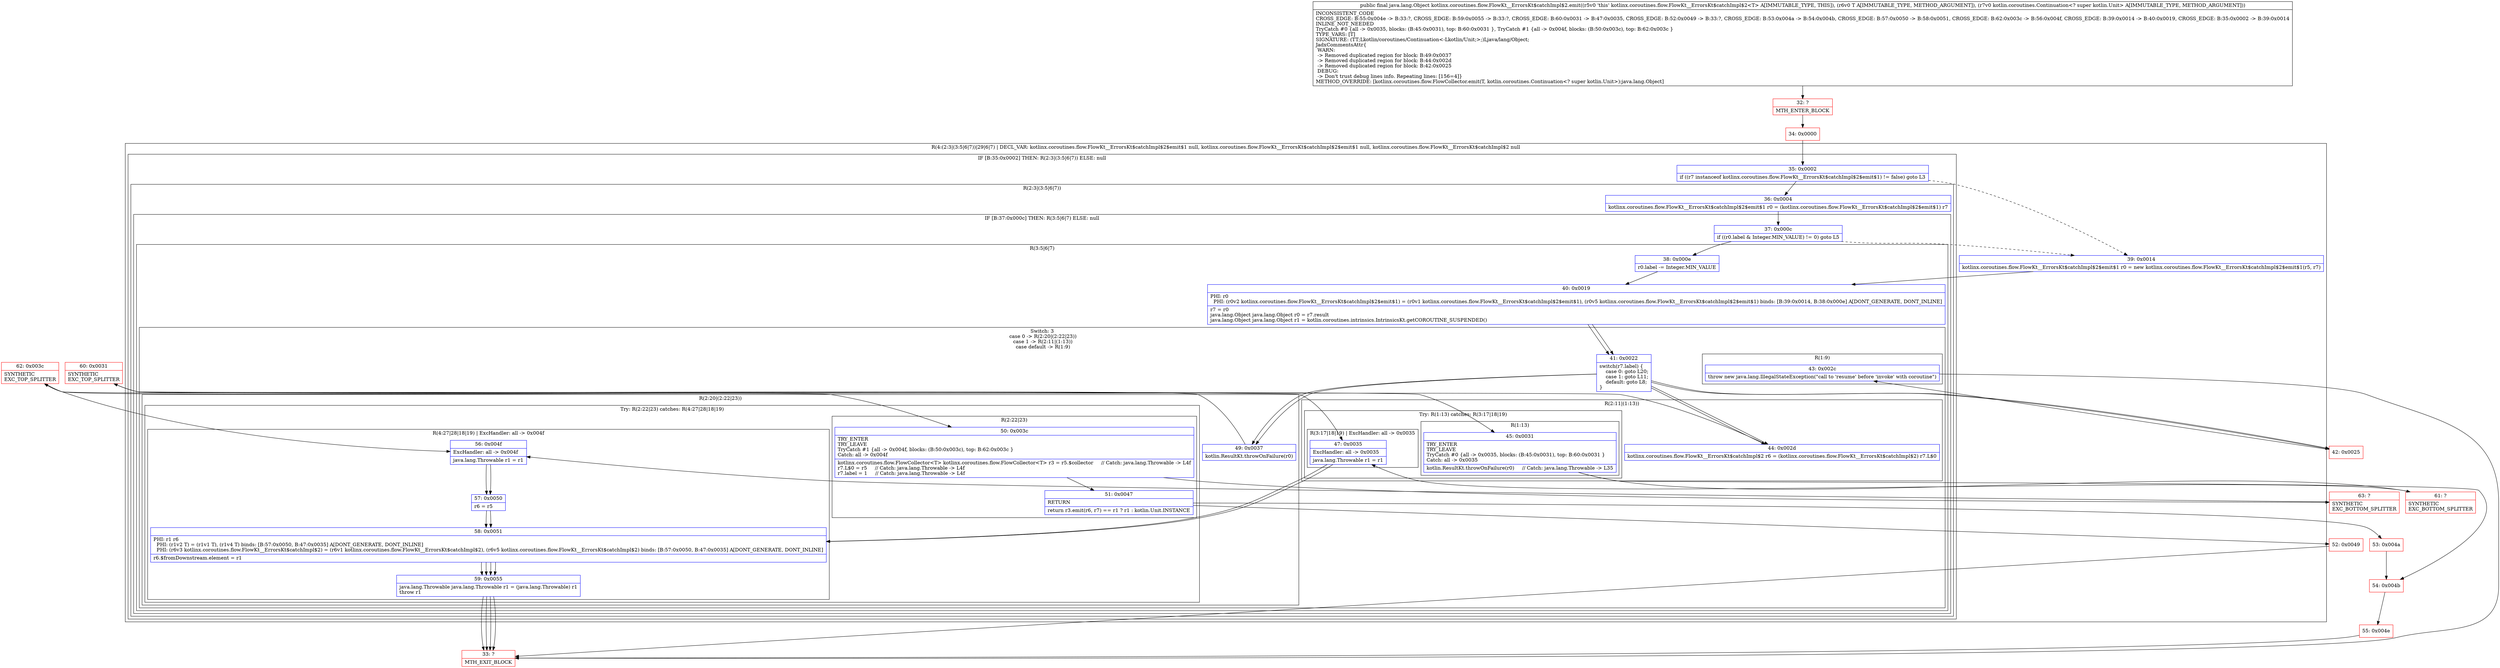 digraph "CFG forkotlinx.coroutines.flow.FlowKt__ErrorsKt$catchImpl$2.emit(Ljava\/lang\/Object;Lkotlin\/coroutines\/Continuation;)Ljava\/lang\/Object;" {
subgraph cluster_Region_956076517 {
label = "R(4:(2:3|(3:5|6|7))|29|6|7) | DECL_VAR: kotlinx.coroutines.flow.FlowKt__ErrorsKt$catchImpl$2$emit$1 null, kotlinx.coroutines.flow.FlowKt__ErrorsKt$catchImpl$2$emit$1 null, kotlinx.coroutines.flow.FlowKt__ErrorsKt$catchImpl$2 null\l";
node [shape=record,color=blue];
subgraph cluster_IfRegion_1026292869 {
label = "IF [B:35:0x0002] THEN: R(2:3|(3:5|6|7)) ELSE: null";
node [shape=record,color=blue];
Node_35 [shape=record,label="{35\:\ 0x0002|if ((r7 instanceof kotlinx.coroutines.flow.FlowKt__ErrorsKt$catchImpl$2$emit$1) != false) goto L3\l}"];
subgraph cluster_Region_1294439998 {
label = "R(2:3|(3:5|6|7))";
node [shape=record,color=blue];
Node_36 [shape=record,label="{36\:\ 0x0004|kotlinx.coroutines.flow.FlowKt__ErrorsKt$catchImpl$2$emit$1 r0 = (kotlinx.coroutines.flow.FlowKt__ErrorsKt$catchImpl$2$emit$1) r7\l}"];
subgraph cluster_IfRegion_1137605394 {
label = "IF [B:37:0x000c] THEN: R(3:5|6|7) ELSE: null";
node [shape=record,color=blue];
Node_37 [shape=record,label="{37\:\ 0x000c|if ((r0.label & Integer.MIN_VALUE) != 0) goto L5\l}"];
subgraph cluster_Region_2123925504 {
label = "R(3:5|6|7)";
node [shape=record,color=blue];
Node_38 [shape=record,label="{38\:\ 0x000e|r0.label \-= Integer.MIN_VALUE\l}"];
Node_40 [shape=record,label="{40\:\ 0x0019|PHI: r0 \l  PHI: (r0v2 kotlinx.coroutines.flow.FlowKt__ErrorsKt$catchImpl$2$emit$1) = (r0v1 kotlinx.coroutines.flow.FlowKt__ErrorsKt$catchImpl$2$emit$1), (r0v5 kotlinx.coroutines.flow.FlowKt__ErrorsKt$catchImpl$2$emit$1) binds: [B:39:0x0014, B:38:0x000e] A[DONT_GENERATE, DONT_INLINE]\l|r7 = r0\ljava.lang.Object java.lang.Object r0 = r7.result\ljava.lang.Object java.lang.Object r1 = kotlin.coroutines.intrinsics.IntrinsicsKt.getCOROUTINE_SUSPENDED()\l}"];
subgraph cluster_SwitchRegion_1035349451 {
label = "Switch: 3
 case 0 -> R(2:20|(2:22|23))
 case 1 -> R(2:11|(1:13))
 case default -> R(1:9)";
node [shape=record,color=blue];
Node_41 [shape=record,label="{41\:\ 0x0022|switch(r7.label) \{\l    case 0: goto L20;\l    case 1: goto L11;\l    default: goto L8;\l\}\l}"];
subgraph cluster_Region_650704432 {
label = "R(2:20|(2:22|23))";
node [shape=record,color=blue];
Node_49 [shape=record,label="{49\:\ 0x0037|kotlin.ResultKt.throwOnFailure(r0)\l}"];
subgraph cluster_TryCatchRegion_1675416363 {
label = "Try: R(2:22|23) catches: R(4:27|28|18|19)";
node [shape=record,color=blue];
subgraph cluster_Region_1637474337 {
label = "R(2:22|23)";
node [shape=record,color=blue];
Node_50 [shape=record,label="{50\:\ 0x003c|TRY_ENTER\lTRY_LEAVE\lTryCatch #1 \{all \-\> 0x004f, blocks: (B:50:0x003c), top: B:62:0x003c \}\lCatch: all \-\> 0x004f\l|kotlinx.coroutines.flow.FlowCollector\<T\> kotlinx.coroutines.flow.FlowCollector\<T\> r3 = r5.$collector     \/\/ Catch: java.lang.Throwable \-\> L4f\lr7.L$0 = r5     \/\/ Catch: java.lang.Throwable \-\> L4f\lr7.label = 1     \/\/ Catch: java.lang.Throwable \-\> L4f\l}"];
Node_51 [shape=record,label="{51\:\ 0x0047|RETURN\l|return r3.emit(r6, r7) == r1 ? r1 : kotlin.Unit.INSTANCE\l}"];
}
subgraph cluster_Region_1753400121 {
label = "R(4:27|28|18|19) | ExcHandler: all \-\> 0x004f\l";
node [shape=record,color=blue];
Node_56 [shape=record,label="{56\:\ 0x004f|ExcHandler: all \-\> 0x004f\l|java.lang.Throwable r1 = r1\l}"];
Node_57 [shape=record,label="{57\:\ 0x0050|r6 = r5\l}"];
Node_58 [shape=record,label="{58\:\ 0x0051|PHI: r1 r6 \l  PHI: (r1v2 T) = (r1v1 T), (r1v4 T) binds: [B:57:0x0050, B:47:0x0035] A[DONT_GENERATE, DONT_INLINE]\l  PHI: (r6v3 kotlinx.coroutines.flow.FlowKt__ErrorsKt$catchImpl$2) = (r6v1 kotlinx.coroutines.flow.FlowKt__ErrorsKt$catchImpl$2), (r6v5 kotlinx.coroutines.flow.FlowKt__ErrorsKt$catchImpl$2) binds: [B:57:0x0050, B:47:0x0035] A[DONT_GENERATE, DONT_INLINE]\l|r6.$fromDownstream.element = r1\l}"];
Node_59 [shape=record,label="{59\:\ 0x0055|java.lang.Throwable java.lang.Throwable r1 = (java.lang.Throwable) r1\lthrow r1\l}"];
}
}
}
subgraph cluster_Region_285088842 {
label = "R(2:11|(1:13))";
node [shape=record,color=blue];
Node_44 [shape=record,label="{44\:\ 0x002d|kotlinx.coroutines.flow.FlowKt__ErrorsKt$catchImpl$2 r6 = (kotlinx.coroutines.flow.FlowKt__ErrorsKt$catchImpl$2) r7.L$0\l}"];
subgraph cluster_TryCatchRegion_1655514713 {
label = "Try: R(1:13) catches: R(3:17|18|19)";
node [shape=record,color=blue];
subgraph cluster_Region_150901280 {
label = "R(1:13)";
node [shape=record,color=blue];
Node_45 [shape=record,label="{45\:\ 0x0031|TRY_ENTER\lTRY_LEAVE\lTryCatch #0 \{all \-\> 0x0035, blocks: (B:45:0x0031), top: B:60:0x0031 \}\lCatch: all \-\> 0x0035\l|kotlin.ResultKt.throwOnFailure(r0)     \/\/ Catch: java.lang.Throwable \-\> L35\l}"];
}
subgraph cluster_Region_538972738 {
label = "R(3:17|18|19) | ExcHandler: all \-\> 0x0035\l";
node [shape=record,color=blue];
Node_47 [shape=record,label="{47\:\ 0x0035|ExcHandler: all \-\> 0x0035\l|java.lang.Throwable r1 = r1\l}"];
Node_58 [shape=record,label="{58\:\ 0x0051|PHI: r1 r6 \l  PHI: (r1v2 T) = (r1v1 T), (r1v4 T) binds: [B:57:0x0050, B:47:0x0035] A[DONT_GENERATE, DONT_INLINE]\l  PHI: (r6v3 kotlinx.coroutines.flow.FlowKt__ErrorsKt$catchImpl$2) = (r6v1 kotlinx.coroutines.flow.FlowKt__ErrorsKt$catchImpl$2), (r6v5 kotlinx.coroutines.flow.FlowKt__ErrorsKt$catchImpl$2) binds: [B:57:0x0050, B:47:0x0035] A[DONT_GENERATE, DONT_INLINE]\l|r6.$fromDownstream.element = r1\l}"];
Node_59 [shape=record,label="{59\:\ 0x0055|java.lang.Throwable java.lang.Throwable r1 = (java.lang.Throwable) r1\lthrow r1\l}"];
}
}
}
subgraph cluster_Region_8397149 {
label = "R(1:9)";
node [shape=record,color=blue];
Node_43 [shape=record,label="{43\:\ 0x002c|throw new java.lang.IllegalStateException(\"call to 'resume' before 'invoke' with coroutine\")\l}"];
}
}
}
}
}
}
Node_39 [shape=record,label="{39\:\ 0x0014|kotlinx.coroutines.flow.FlowKt__ErrorsKt$catchImpl$2$emit$1 r0 = new kotlinx.coroutines.flow.FlowKt__ErrorsKt$catchImpl$2$emit$1(r5, r7)\l}"];
Node_40 [shape=record,label="{40\:\ 0x0019|PHI: r0 \l  PHI: (r0v2 kotlinx.coroutines.flow.FlowKt__ErrorsKt$catchImpl$2$emit$1) = (r0v1 kotlinx.coroutines.flow.FlowKt__ErrorsKt$catchImpl$2$emit$1), (r0v5 kotlinx.coroutines.flow.FlowKt__ErrorsKt$catchImpl$2$emit$1) binds: [B:39:0x0014, B:38:0x000e] A[DONT_GENERATE, DONT_INLINE]\l|r7 = r0\ljava.lang.Object java.lang.Object r0 = r7.result\ljava.lang.Object java.lang.Object r1 = kotlin.coroutines.intrinsics.IntrinsicsKt.getCOROUTINE_SUSPENDED()\l}"];
subgraph cluster_SwitchRegion_714890973 {
label = "Switch: 0";
node [shape=record,color=blue];
Node_41 [shape=record,label="{41\:\ 0x0022|switch(r7.label) \{\l    case 0: goto L20;\l    case 1: goto L11;\l    default: goto L8;\l\}\l}"];
}
}
subgraph cluster_Region_538972738 {
label = "R(3:17|18|19) | ExcHandler: all \-\> 0x0035\l";
node [shape=record,color=blue];
Node_47 [shape=record,label="{47\:\ 0x0035|ExcHandler: all \-\> 0x0035\l|java.lang.Throwable r1 = r1\l}"];
Node_58 [shape=record,label="{58\:\ 0x0051|PHI: r1 r6 \l  PHI: (r1v2 T) = (r1v1 T), (r1v4 T) binds: [B:57:0x0050, B:47:0x0035] A[DONT_GENERATE, DONT_INLINE]\l  PHI: (r6v3 kotlinx.coroutines.flow.FlowKt__ErrorsKt$catchImpl$2) = (r6v1 kotlinx.coroutines.flow.FlowKt__ErrorsKt$catchImpl$2), (r6v5 kotlinx.coroutines.flow.FlowKt__ErrorsKt$catchImpl$2) binds: [B:57:0x0050, B:47:0x0035] A[DONT_GENERATE, DONT_INLINE]\l|r6.$fromDownstream.element = r1\l}"];
Node_59 [shape=record,label="{59\:\ 0x0055|java.lang.Throwable java.lang.Throwable r1 = (java.lang.Throwable) r1\lthrow r1\l}"];
}
subgraph cluster_Region_1753400121 {
label = "R(4:27|28|18|19) | ExcHandler: all \-\> 0x004f\l";
node [shape=record,color=blue];
Node_56 [shape=record,label="{56\:\ 0x004f|ExcHandler: all \-\> 0x004f\l|java.lang.Throwable r1 = r1\l}"];
Node_57 [shape=record,label="{57\:\ 0x0050|r6 = r5\l}"];
Node_58 [shape=record,label="{58\:\ 0x0051|PHI: r1 r6 \l  PHI: (r1v2 T) = (r1v1 T), (r1v4 T) binds: [B:57:0x0050, B:47:0x0035] A[DONT_GENERATE, DONT_INLINE]\l  PHI: (r6v3 kotlinx.coroutines.flow.FlowKt__ErrorsKt$catchImpl$2) = (r6v1 kotlinx.coroutines.flow.FlowKt__ErrorsKt$catchImpl$2), (r6v5 kotlinx.coroutines.flow.FlowKt__ErrorsKt$catchImpl$2) binds: [B:57:0x0050, B:47:0x0035] A[DONT_GENERATE, DONT_INLINE]\l|r6.$fromDownstream.element = r1\l}"];
Node_59 [shape=record,label="{59\:\ 0x0055|java.lang.Throwable java.lang.Throwable r1 = (java.lang.Throwable) r1\lthrow r1\l}"];
}
Node_32 [shape=record,color=red,label="{32\:\ ?|MTH_ENTER_BLOCK\l}"];
Node_34 [shape=record,color=red,label="{34\:\ 0x0000}"];
Node_42 [shape=record,color=red,label="{42\:\ 0x0025}"];
Node_33 [shape=record,color=red,label="{33\:\ ?|MTH_EXIT_BLOCK\l}"];
Node_60 [shape=record,color=red,label="{60\:\ 0x0031|SYNTHETIC\lEXC_TOP_SPLITTER\l}"];
Node_54 [shape=record,color=red,label="{54\:\ 0x004b}"];
Node_55 [shape=record,color=red,label="{55\:\ 0x004e}"];
Node_61 [shape=record,color=red,label="{61\:\ ?|SYNTHETIC\lEXC_BOTTOM_SPLITTER\l}"];
Node_62 [shape=record,color=red,label="{62\:\ 0x003c|SYNTHETIC\lEXC_TOP_SPLITTER\l}"];
Node_52 [shape=record,color=red,label="{52\:\ 0x0049}"];
Node_53 [shape=record,color=red,label="{53\:\ 0x004a}"];
Node_63 [shape=record,color=red,label="{63\:\ ?|SYNTHETIC\lEXC_BOTTOM_SPLITTER\l}"];
MethodNode[shape=record,label="{public final java.lang.Object kotlinx.coroutines.flow.FlowKt__ErrorsKt$catchImpl$2.emit((r5v0 'this' kotlinx.coroutines.flow.FlowKt__ErrorsKt$catchImpl$2\<T\> A[IMMUTABLE_TYPE, THIS]), (r6v0 T A[IMMUTABLE_TYPE, METHOD_ARGUMENT]), (r7v0 kotlin.coroutines.Continuation\<? super kotlin.Unit\> A[IMMUTABLE_TYPE, METHOD_ARGUMENT]))  | INCONSISTENT_CODE\lCROSS_EDGE: B:55:0x004e \-\> B:33:?, CROSS_EDGE: B:59:0x0055 \-\> B:33:?, CROSS_EDGE: B:60:0x0031 \-\> B:47:0x0035, CROSS_EDGE: B:52:0x0049 \-\> B:33:?, CROSS_EDGE: B:53:0x004a \-\> B:54:0x004b, CROSS_EDGE: B:57:0x0050 \-\> B:58:0x0051, CROSS_EDGE: B:62:0x003c \-\> B:56:0x004f, CROSS_EDGE: B:39:0x0014 \-\> B:40:0x0019, CROSS_EDGE: B:35:0x0002 \-\> B:39:0x0014\lINLINE_NOT_NEEDED\lTryCatch #0 \{all \-\> 0x0035, blocks: (B:45:0x0031), top: B:60:0x0031 \}, TryCatch #1 \{all \-\> 0x004f, blocks: (B:50:0x003c), top: B:62:0x003c \}\lTYPE_VARS: [T]\lSIGNATURE: (TT;Lkotlin\/coroutines\/Continuation\<\-Lkotlin\/Unit;\>;)Ljava\/lang\/Object;\lJadxCommentsAttr\{\l WARN: \l \-\> Removed duplicated region for block: B:49:0x0037 \l \-\> Removed duplicated region for block: B:44:0x002d \l \-\> Removed duplicated region for block: B:42:0x0025 \l DEBUG: \l \-\> Don't trust debug lines info. Repeating lines: [156=4]\}\lMETHOD_OVERRIDE: [kotlinx.coroutines.flow.FlowCollector.emit(T, kotlin.coroutines.Continuation\<? super kotlin.Unit\>):java.lang.Object]\l}"];
MethodNode -> Node_32;Node_35 -> Node_36;
Node_35 -> Node_39[style=dashed];
Node_36 -> Node_37;
Node_37 -> Node_38;
Node_37 -> Node_39[style=dashed];
Node_38 -> Node_40;
Node_40 -> Node_41;
Node_41 -> Node_42;
Node_41 -> Node_44;
Node_41 -> Node_49;
Node_49 -> Node_62;
Node_50 -> Node_51;
Node_50 -> Node_63;
Node_51 -> Node_52;
Node_51 -> Node_53;
Node_56 -> Node_57;
Node_57 -> Node_58;
Node_58 -> Node_59;
Node_59 -> Node_33;
Node_44 -> Node_60;
Node_45 -> Node_54;
Node_45 -> Node_61;
Node_47 -> Node_58;
Node_58 -> Node_59;
Node_59 -> Node_33;
Node_43 -> Node_33;
Node_39 -> Node_40;
Node_40 -> Node_41;
Node_41 -> Node_42;
Node_41 -> Node_44;
Node_41 -> Node_49;
Node_47 -> Node_58;
Node_58 -> Node_59;
Node_59 -> Node_33;
Node_56 -> Node_57;
Node_57 -> Node_58;
Node_58 -> Node_59;
Node_59 -> Node_33;
Node_32 -> Node_34;
Node_34 -> Node_35;
Node_42 -> Node_43;
Node_60 -> Node_45;
Node_60 -> Node_47;
Node_54 -> Node_55;
Node_55 -> Node_33;
Node_61 -> Node_47;
Node_62 -> Node_50;
Node_62 -> Node_56;
Node_52 -> Node_33;
Node_53 -> Node_54;
Node_63 -> Node_56;
}

